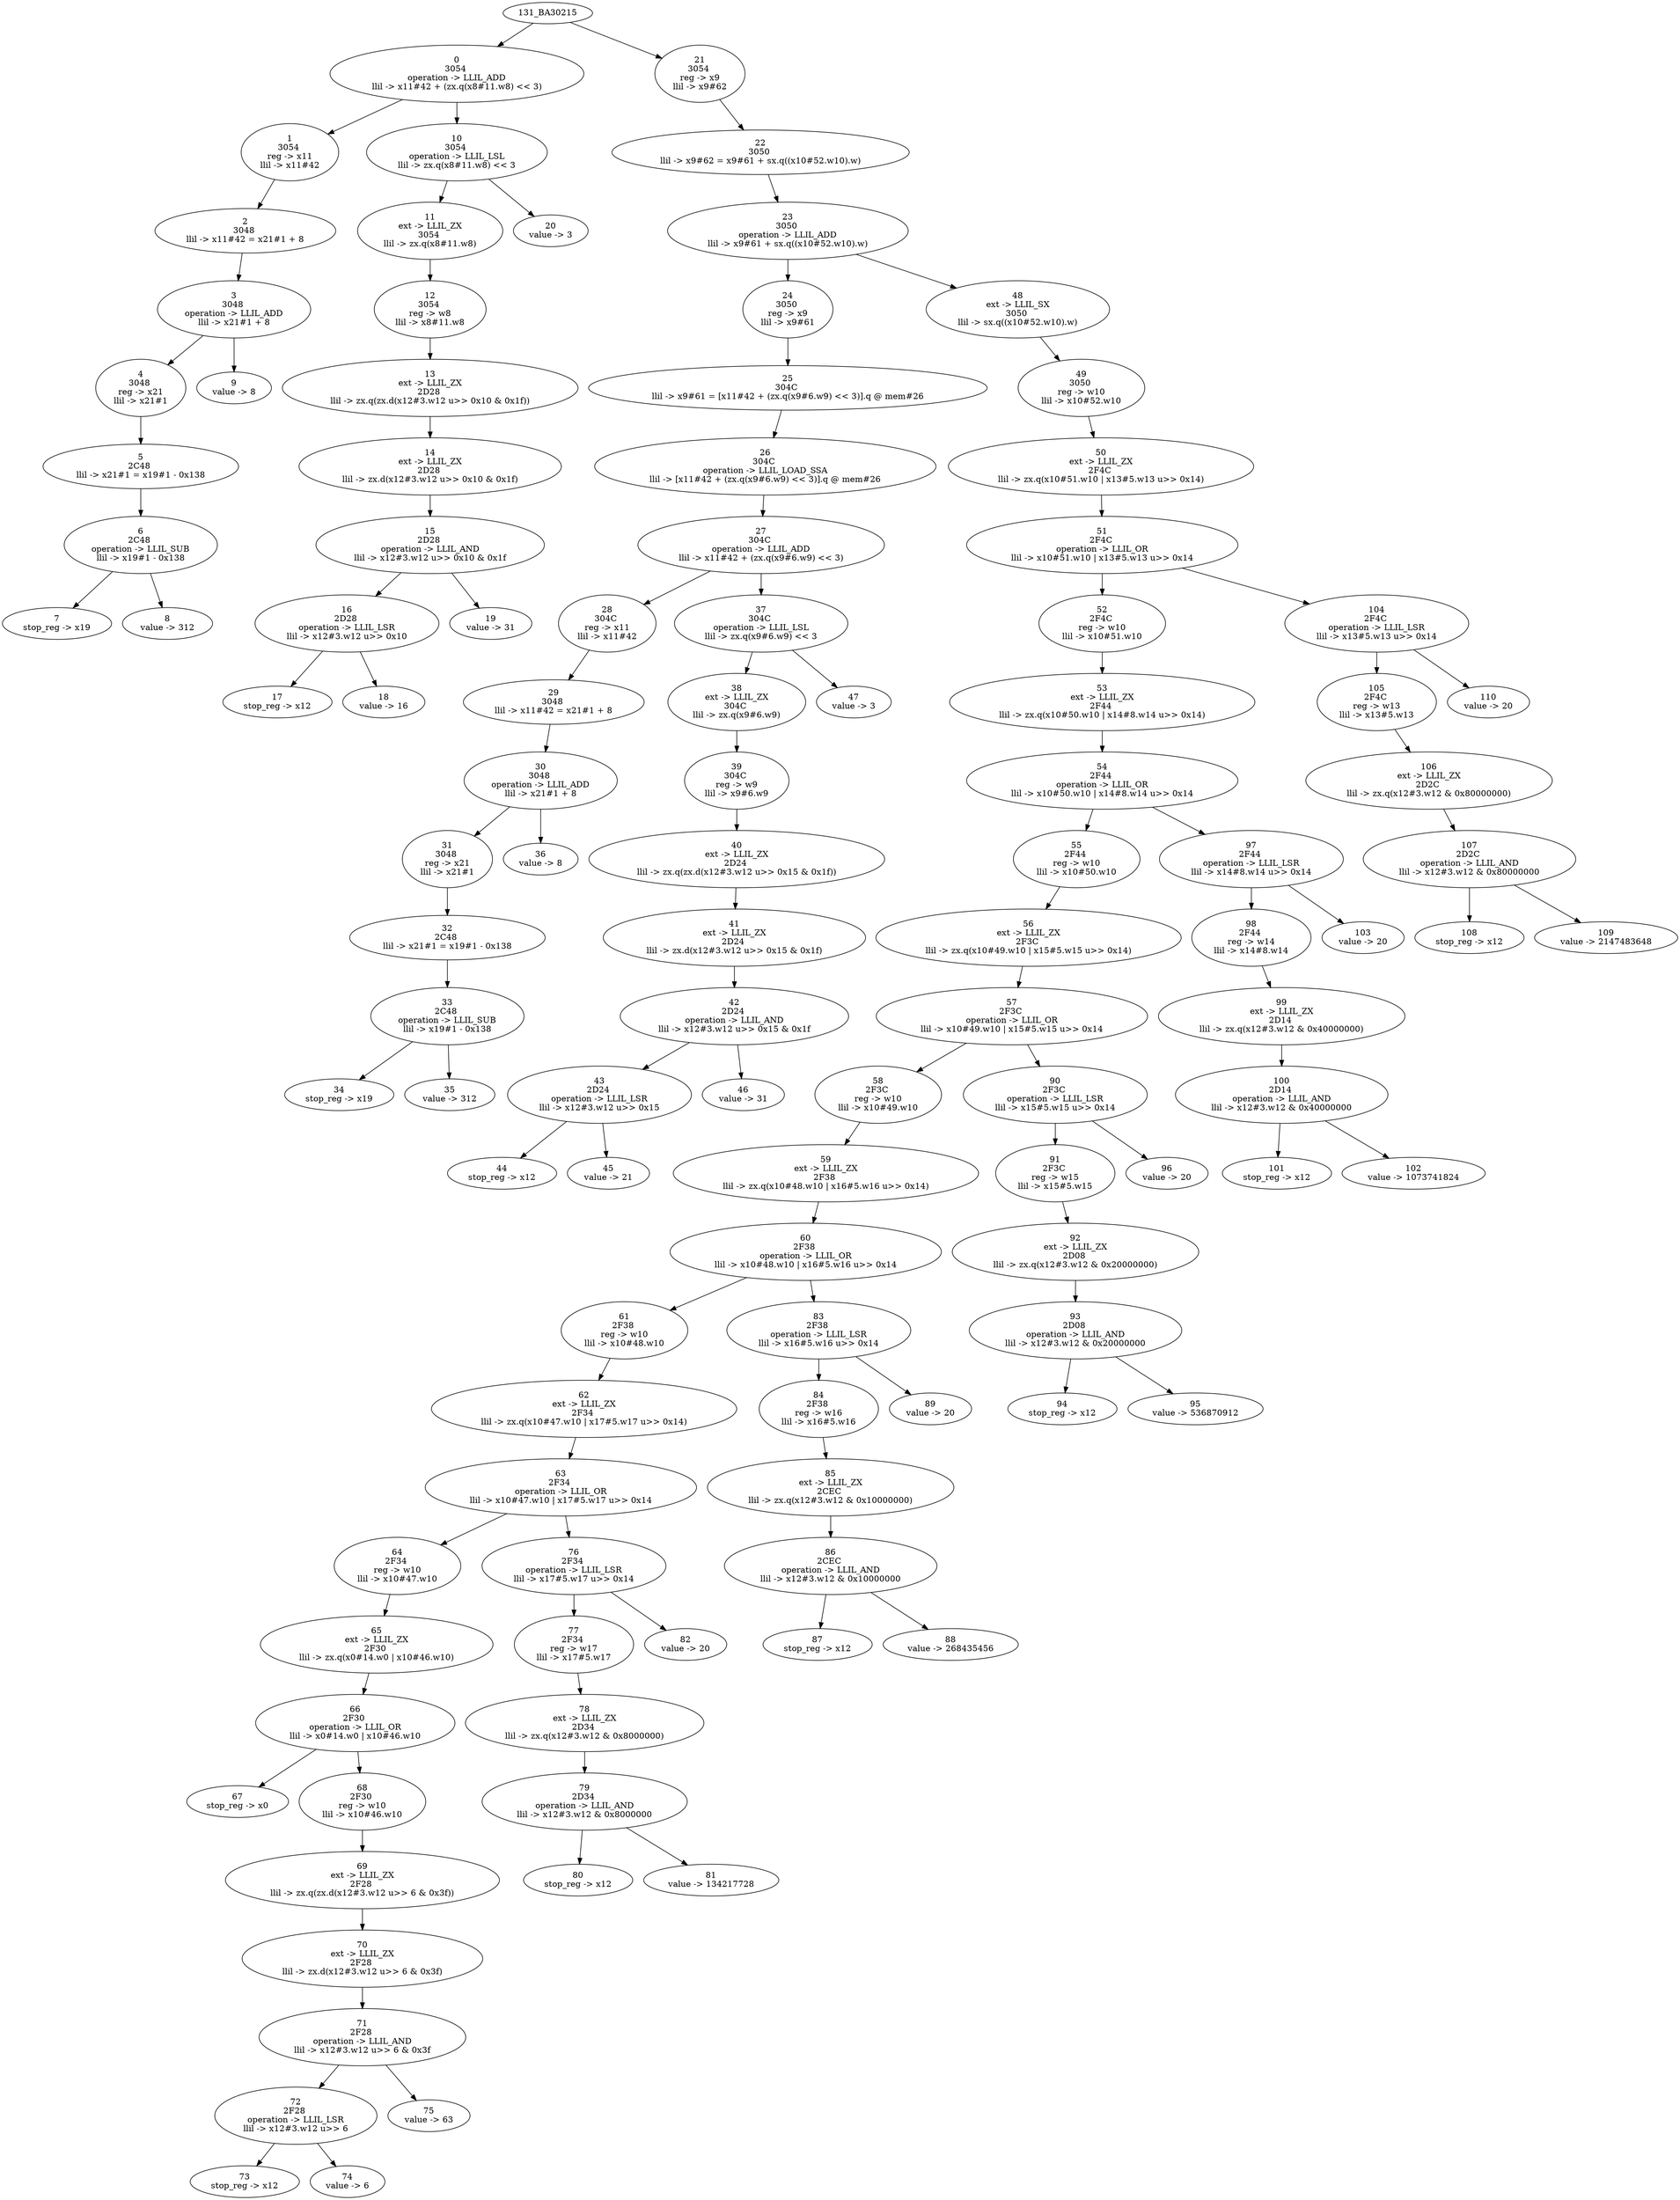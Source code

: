 // The Round Table
digraph "131_BA30215" {
	"6
2C48 
operation -> LLIL_SUB
llil -> x19#1 - 0x138
" -> "7
stop_reg -> x19
"
	"6
2C48 
operation -> LLIL_SUB
llil -> x19#1 - 0x138
" -> "8
value -> 312
"
	"5
2C48 
llil -> x21#1 = x19#1 - 0x138
" -> "6
2C48 
operation -> LLIL_SUB
llil -> x19#1 - 0x138
"
	"4
3048 
reg -> x21
llil -> x21#1
" -> "5
2C48 
llil -> x21#1 = x19#1 - 0x138
"
	"3
3048 
operation -> LLIL_ADD
llil -> x21#1 + 8
" -> "4
3048 
reg -> x21
llil -> x21#1
"
	"3
3048 
operation -> LLIL_ADD
llil -> x21#1 + 8
" -> "9
value -> 8
"
	"2
3048 
llil -> x11#42 = x21#1 + 8
" -> "3
3048 
operation -> LLIL_ADD
llil -> x21#1 + 8
"
	"1
3054 
reg -> x11
llil -> x11#42
" -> "2
3048 
llil -> x11#42 = x21#1 + 8
"
	"0
3054 
operation -> LLIL_ADD
llil -> x11#42 + (zx.q(x8#11.w8) << 3)
" -> "1
3054 
reg -> x11
llil -> x11#42
"
	"16
2D28 
operation -> LLIL_LSR
llil -> x12#3.w12 u>> 0x10
" -> "17
stop_reg -> x12
"
	"16
2D28 
operation -> LLIL_LSR
llil -> x12#3.w12 u>> 0x10
" -> "18
value -> 16
"
	"15
2D28 
operation -> LLIL_AND
llil -> x12#3.w12 u>> 0x10 & 0x1f
" -> "16
2D28 
operation -> LLIL_LSR
llil -> x12#3.w12 u>> 0x10
"
	"15
2D28 
operation -> LLIL_AND
llil -> x12#3.w12 u>> 0x10 & 0x1f
" -> "19
value -> 31
"
	"14
ext -> LLIL_ZX
2D28 
llil -> zx.d(x12#3.w12 u>> 0x10 & 0x1f)
" -> "15
2D28 
operation -> LLIL_AND
llil -> x12#3.w12 u>> 0x10 & 0x1f
"
	"13
ext -> LLIL_ZX
2D28 
llil -> zx.q(zx.d(x12#3.w12 u>> 0x10 & 0x1f))
" -> "14
ext -> LLIL_ZX
2D28 
llil -> zx.d(x12#3.w12 u>> 0x10 & 0x1f)
"
	"12
3054 
reg -> w8
llil -> x8#11.w8
" -> "13
ext -> LLIL_ZX
2D28 
llil -> zx.q(zx.d(x12#3.w12 u>> 0x10 & 0x1f))
"
	"11
ext -> LLIL_ZX
3054 
llil -> zx.q(x8#11.w8)
" -> "12
3054 
reg -> w8
llil -> x8#11.w8
"
	"10
3054 
operation -> LLIL_LSL
llil -> zx.q(x8#11.w8) << 3
" -> "11
ext -> LLIL_ZX
3054 
llil -> zx.q(x8#11.w8)
"
	"10
3054 
operation -> LLIL_LSL
llil -> zx.q(x8#11.w8) << 3
" -> "20
value -> 3
"
	"0
3054 
operation -> LLIL_ADD
llil -> x11#42 + (zx.q(x8#11.w8) << 3)
" -> "10
3054 
operation -> LLIL_LSL
llil -> zx.q(x8#11.w8) << 3
"
	"131_BA30215" -> "0
3054 
operation -> LLIL_ADD
llil -> x11#42 + (zx.q(x8#11.w8) << 3)
"
	"33
2C48 
operation -> LLIL_SUB
llil -> x19#1 - 0x138
" -> "34
stop_reg -> x19
"
	"33
2C48 
operation -> LLIL_SUB
llil -> x19#1 - 0x138
" -> "35
value -> 312
"
	"32
2C48 
llil -> x21#1 = x19#1 - 0x138
" -> "33
2C48 
operation -> LLIL_SUB
llil -> x19#1 - 0x138
"
	"31
3048 
reg -> x21
llil -> x21#1
" -> "32
2C48 
llil -> x21#1 = x19#1 - 0x138
"
	"30
3048 
operation -> LLIL_ADD
llil -> x21#1 + 8
" -> "31
3048 
reg -> x21
llil -> x21#1
"
	"30
3048 
operation -> LLIL_ADD
llil -> x21#1 + 8
" -> "36
value -> 8
"
	"29
3048 
llil -> x11#42 = x21#1 + 8
" -> "30
3048 
operation -> LLIL_ADD
llil -> x21#1 + 8
"
	"28
304C 
reg -> x11
llil -> x11#42
" -> "29
3048 
llil -> x11#42 = x21#1 + 8
"
	"27
304C 
operation -> LLIL_ADD
llil -> x11#42 + (zx.q(x9#6.w9) << 3)
" -> "28
304C 
reg -> x11
llil -> x11#42
"
	"43
2D24 
operation -> LLIL_LSR
llil -> x12#3.w12 u>> 0x15
" -> "44
stop_reg -> x12
"
	"43
2D24 
operation -> LLIL_LSR
llil -> x12#3.w12 u>> 0x15
" -> "45
value -> 21
"
	"42
2D24 
operation -> LLIL_AND
llil -> x12#3.w12 u>> 0x15 & 0x1f
" -> "43
2D24 
operation -> LLIL_LSR
llil -> x12#3.w12 u>> 0x15
"
	"42
2D24 
operation -> LLIL_AND
llil -> x12#3.w12 u>> 0x15 & 0x1f
" -> "46
value -> 31
"
	"41
ext -> LLIL_ZX
2D24 
llil -> zx.d(x12#3.w12 u>> 0x15 & 0x1f)
" -> "42
2D24 
operation -> LLIL_AND
llil -> x12#3.w12 u>> 0x15 & 0x1f
"
	"40
ext -> LLIL_ZX
2D24 
llil -> zx.q(zx.d(x12#3.w12 u>> 0x15 & 0x1f))
" -> "41
ext -> LLIL_ZX
2D24 
llil -> zx.d(x12#3.w12 u>> 0x15 & 0x1f)
"
	"39
304C 
reg -> w9
llil -> x9#6.w9
" -> "40
ext -> LLIL_ZX
2D24 
llil -> zx.q(zx.d(x12#3.w12 u>> 0x15 & 0x1f))
"
	"38
ext -> LLIL_ZX
304C 
llil -> zx.q(x9#6.w9)
" -> "39
304C 
reg -> w9
llil -> x9#6.w9
"
	"37
304C 
operation -> LLIL_LSL
llil -> zx.q(x9#6.w9) << 3
" -> "38
ext -> LLIL_ZX
304C 
llil -> zx.q(x9#6.w9)
"
	"37
304C 
operation -> LLIL_LSL
llil -> zx.q(x9#6.w9) << 3
" -> "47
value -> 3
"
	"27
304C 
operation -> LLIL_ADD
llil -> x11#42 + (zx.q(x9#6.w9) << 3)
" -> "37
304C 
operation -> LLIL_LSL
llil -> zx.q(x9#6.w9) << 3
"
	"26
304C 
operation -> LLIL_LOAD_SSA
llil -> [x11#42 + (zx.q(x9#6.w9) << 3)].q @ mem#26
" -> "27
304C 
operation -> LLIL_ADD
llil -> x11#42 + (zx.q(x9#6.w9) << 3)
"
	"25
304C 
llil -> x9#61 = [x11#42 + (zx.q(x9#6.w9) << 3)].q @ mem#26
" -> "26
304C 
operation -> LLIL_LOAD_SSA
llil -> [x11#42 + (zx.q(x9#6.w9) << 3)].q @ mem#26
"
	"24
3050 
reg -> x9
llil -> x9#61
" -> "25
304C 
llil -> x9#61 = [x11#42 + (zx.q(x9#6.w9) << 3)].q @ mem#26
"
	"23
3050 
operation -> LLIL_ADD
llil -> x9#61 + sx.q((x10#52.w10).w)
" -> "24
3050 
reg -> x9
llil -> x9#61
"
	"66
2F30 
operation -> LLIL_OR
llil -> x0#14.w0 | x10#46.w10
" -> "67
stop_reg -> x0
"
	"72
2F28 
operation -> LLIL_LSR
llil -> x12#3.w12 u>> 6
" -> "73
stop_reg -> x12
"
	"72
2F28 
operation -> LLIL_LSR
llil -> x12#3.w12 u>> 6
" -> "74
value -> 6
"
	"71
2F28 
operation -> LLIL_AND
llil -> x12#3.w12 u>> 6 & 0x3f
" -> "72
2F28 
operation -> LLIL_LSR
llil -> x12#3.w12 u>> 6
"
	"71
2F28 
operation -> LLIL_AND
llil -> x12#3.w12 u>> 6 & 0x3f
" -> "75
value -> 63
"
	"70
ext -> LLIL_ZX
2F28 
llil -> zx.d(x12#3.w12 u>> 6 & 0x3f)
" -> "71
2F28 
operation -> LLIL_AND
llil -> x12#3.w12 u>> 6 & 0x3f
"
	"69
ext -> LLIL_ZX
2F28 
llil -> zx.q(zx.d(x12#3.w12 u>> 6 & 0x3f))
" -> "70
ext -> LLIL_ZX
2F28 
llil -> zx.d(x12#3.w12 u>> 6 & 0x3f)
"
	"68
2F30 
reg -> w10
llil -> x10#46.w10
" -> "69
ext -> LLIL_ZX
2F28 
llil -> zx.q(zx.d(x12#3.w12 u>> 6 & 0x3f))
"
	"66
2F30 
operation -> LLIL_OR
llil -> x0#14.w0 | x10#46.w10
" -> "68
2F30 
reg -> w10
llil -> x10#46.w10
"
	"65
ext -> LLIL_ZX
2F30 
llil -> zx.q(x0#14.w0 | x10#46.w10)
" -> "66
2F30 
operation -> LLIL_OR
llil -> x0#14.w0 | x10#46.w10
"
	"64
2F34 
reg -> w10
llil -> x10#47.w10
" -> "65
ext -> LLIL_ZX
2F30 
llil -> zx.q(x0#14.w0 | x10#46.w10)
"
	"63
2F34 
operation -> LLIL_OR
llil -> x10#47.w10 | x17#5.w17 u>> 0x14
" -> "64
2F34 
reg -> w10
llil -> x10#47.w10
"
	"79
2D34 
operation -> LLIL_AND
llil -> x12#3.w12 & 0x8000000
" -> "80
stop_reg -> x12
"
	"79
2D34 
operation -> LLIL_AND
llil -> x12#3.w12 & 0x8000000
" -> "81
value -> 134217728
"
	"78
ext -> LLIL_ZX
2D34 
llil -> zx.q(x12#3.w12 & 0x8000000)
" -> "79
2D34 
operation -> LLIL_AND
llil -> x12#3.w12 & 0x8000000
"
	"77
2F34 
reg -> w17
llil -> x17#5.w17
" -> "78
ext -> LLIL_ZX
2D34 
llil -> zx.q(x12#3.w12 & 0x8000000)
"
	"76
2F34 
operation -> LLIL_LSR
llil -> x17#5.w17 u>> 0x14
" -> "77
2F34 
reg -> w17
llil -> x17#5.w17
"
	"76
2F34 
operation -> LLIL_LSR
llil -> x17#5.w17 u>> 0x14
" -> "82
value -> 20
"
	"63
2F34 
operation -> LLIL_OR
llil -> x10#47.w10 | x17#5.w17 u>> 0x14
" -> "76
2F34 
operation -> LLIL_LSR
llil -> x17#5.w17 u>> 0x14
"
	"62
ext -> LLIL_ZX
2F34 
llil -> zx.q(x10#47.w10 | x17#5.w17 u>> 0x14)
" -> "63
2F34 
operation -> LLIL_OR
llil -> x10#47.w10 | x17#5.w17 u>> 0x14
"
	"61
2F38 
reg -> w10
llil -> x10#48.w10
" -> "62
ext -> LLIL_ZX
2F34 
llil -> zx.q(x10#47.w10 | x17#5.w17 u>> 0x14)
"
	"60
2F38 
operation -> LLIL_OR
llil -> x10#48.w10 | x16#5.w16 u>> 0x14
" -> "61
2F38 
reg -> w10
llil -> x10#48.w10
"
	"86
2CEC 
operation -> LLIL_AND
llil -> x12#3.w12 & 0x10000000
" -> "87
stop_reg -> x12
"
	"86
2CEC 
operation -> LLIL_AND
llil -> x12#3.w12 & 0x10000000
" -> "88
value -> 268435456
"
	"85
ext -> LLIL_ZX
2CEC 
llil -> zx.q(x12#3.w12 & 0x10000000)
" -> "86
2CEC 
operation -> LLIL_AND
llil -> x12#3.w12 & 0x10000000
"
	"84
2F38 
reg -> w16
llil -> x16#5.w16
" -> "85
ext -> LLIL_ZX
2CEC 
llil -> zx.q(x12#3.w12 & 0x10000000)
"
	"83
2F38 
operation -> LLIL_LSR
llil -> x16#5.w16 u>> 0x14
" -> "84
2F38 
reg -> w16
llil -> x16#5.w16
"
	"83
2F38 
operation -> LLIL_LSR
llil -> x16#5.w16 u>> 0x14
" -> "89
value -> 20
"
	"60
2F38 
operation -> LLIL_OR
llil -> x10#48.w10 | x16#5.w16 u>> 0x14
" -> "83
2F38 
operation -> LLIL_LSR
llil -> x16#5.w16 u>> 0x14
"
	"59
ext -> LLIL_ZX
2F38 
llil -> zx.q(x10#48.w10 | x16#5.w16 u>> 0x14)
" -> "60
2F38 
operation -> LLIL_OR
llil -> x10#48.w10 | x16#5.w16 u>> 0x14
"
	"58
2F3C 
reg -> w10
llil -> x10#49.w10
" -> "59
ext -> LLIL_ZX
2F38 
llil -> zx.q(x10#48.w10 | x16#5.w16 u>> 0x14)
"
	"57
2F3C 
operation -> LLIL_OR
llil -> x10#49.w10 | x15#5.w15 u>> 0x14
" -> "58
2F3C 
reg -> w10
llil -> x10#49.w10
"
	"93
2D08 
operation -> LLIL_AND
llil -> x12#3.w12 & 0x20000000
" -> "94
stop_reg -> x12
"
	"93
2D08 
operation -> LLIL_AND
llil -> x12#3.w12 & 0x20000000
" -> "95
value -> 536870912
"
	"92
ext -> LLIL_ZX
2D08 
llil -> zx.q(x12#3.w12 & 0x20000000)
" -> "93
2D08 
operation -> LLIL_AND
llil -> x12#3.w12 & 0x20000000
"
	"91
2F3C 
reg -> w15
llil -> x15#5.w15
" -> "92
ext -> LLIL_ZX
2D08 
llil -> zx.q(x12#3.w12 & 0x20000000)
"
	"90
2F3C 
operation -> LLIL_LSR
llil -> x15#5.w15 u>> 0x14
" -> "91
2F3C 
reg -> w15
llil -> x15#5.w15
"
	"90
2F3C 
operation -> LLIL_LSR
llil -> x15#5.w15 u>> 0x14
" -> "96
value -> 20
"
	"57
2F3C 
operation -> LLIL_OR
llil -> x10#49.w10 | x15#5.w15 u>> 0x14
" -> "90
2F3C 
operation -> LLIL_LSR
llil -> x15#5.w15 u>> 0x14
"
	"56
ext -> LLIL_ZX
2F3C 
llil -> zx.q(x10#49.w10 | x15#5.w15 u>> 0x14)
" -> "57
2F3C 
operation -> LLIL_OR
llil -> x10#49.w10 | x15#5.w15 u>> 0x14
"
	"55
2F44 
reg -> w10
llil -> x10#50.w10
" -> "56
ext -> LLIL_ZX
2F3C 
llil -> zx.q(x10#49.w10 | x15#5.w15 u>> 0x14)
"
	"54
2F44 
operation -> LLIL_OR
llil -> x10#50.w10 | x14#8.w14 u>> 0x14
" -> "55
2F44 
reg -> w10
llil -> x10#50.w10
"
	"100
2D14 
operation -> LLIL_AND
llil -> x12#3.w12 & 0x40000000
" -> "101
stop_reg -> x12
"
	"100
2D14 
operation -> LLIL_AND
llil -> x12#3.w12 & 0x40000000
" -> "102
value -> 1073741824
"
	"99
ext -> LLIL_ZX
2D14 
llil -> zx.q(x12#3.w12 & 0x40000000)
" -> "100
2D14 
operation -> LLIL_AND
llil -> x12#3.w12 & 0x40000000
"
	"98
2F44 
reg -> w14
llil -> x14#8.w14
" -> "99
ext -> LLIL_ZX
2D14 
llil -> zx.q(x12#3.w12 & 0x40000000)
"
	"97
2F44 
operation -> LLIL_LSR
llil -> x14#8.w14 u>> 0x14
" -> "98
2F44 
reg -> w14
llil -> x14#8.w14
"
	"97
2F44 
operation -> LLIL_LSR
llil -> x14#8.w14 u>> 0x14
" -> "103
value -> 20
"
	"54
2F44 
operation -> LLIL_OR
llil -> x10#50.w10 | x14#8.w14 u>> 0x14
" -> "97
2F44 
operation -> LLIL_LSR
llil -> x14#8.w14 u>> 0x14
"
	"53
ext -> LLIL_ZX
2F44 
llil -> zx.q(x10#50.w10 | x14#8.w14 u>> 0x14)
" -> "54
2F44 
operation -> LLIL_OR
llil -> x10#50.w10 | x14#8.w14 u>> 0x14
"
	"52
2F4C 
reg -> w10
llil -> x10#51.w10
" -> "53
ext -> LLIL_ZX
2F44 
llil -> zx.q(x10#50.w10 | x14#8.w14 u>> 0x14)
"
	"51
2F4C 
operation -> LLIL_OR
llil -> x10#51.w10 | x13#5.w13 u>> 0x14
" -> "52
2F4C 
reg -> w10
llil -> x10#51.w10
"
	"107
2D2C 
operation -> LLIL_AND
llil -> x12#3.w12 & 0x80000000
" -> "108
stop_reg -> x12
"
	"107
2D2C 
operation -> LLIL_AND
llil -> x12#3.w12 & 0x80000000
" -> "109
value -> 2147483648
"
	"106
ext -> LLIL_ZX
2D2C 
llil -> zx.q(x12#3.w12 & 0x80000000)
" -> "107
2D2C 
operation -> LLIL_AND
llil -> x12#3.w12 & 0x80000000
"
	"105
2F4C 
reg -> w13
llil -> x13#5.w13
" -> "106
ext -> LLIL_ZX
2D2C 
llil -> zx.q(x12#3.w12 & 0x80000000)
"
	"104
2F4C 
operation -> LLIL_LSR
llil -> x13#5.w13 u>> 0x14
" -> "105
2F4C 
reg -> w13
llil -> x13#5.w13
"
	"104
2F4C 
operation -> LLIL_LSR
llil -> x13#5.w13 u>> 0x14
" -> "110
value -> 20
"
	"51
2F4C 
operation -> LLIL_OR
llil -> x10#51.w10 | x13#5.w13 u>> 0x14
" -> "104
2F4C 
operation -> LLIL_LSR
llil -> x13#5.w13 u>> 0x14
"
	"50
ext -> LLIL_ZX
2F4C 
llil -> zx.q(x10#51.w10 | x13#5.w13 u>> 0x14)
" -> "51
2F4C 
operation -> LLIL_OR
llil -> x10#51.w10 | x13#5.w13 u>> 0x14
"
	"49
3050 
reg -> w10
llil -> x10#52.w10
" -> "50
ext -> LLIL_ZX
2F4C 
llil -> zx.q(x10#51.w10 | x13#5.w13 u>> 0x14)
"
	"48
ext -> LLIL_SX
3050 
llil -> sx.q((x10#52.w10).w)
" -> "49
3050 
reg -> w10
llil -> x10#52.w10
"
	"23
3050 
operation -> LLIL_ADD
llil -> x9#61 + sx.q((x10#52.w10).w)
" -> "48
ext -> LLIL_SX
3050 
llil -> sx.q((x10#52.w10).w)
"
	"22
3050 
llil -> x9#62 = x9#61 + sx.q((x10#52.w10).w)
" -> "23
3050 
operation -> LLIL_ADD
llil -> x9#61 + sx.q((x10#52.w10).w)
"
	"21
3054 
reg -> x9
llil -> x9#62
" -> "22
3050 
llil -> x9#62 = x9#61 + sx.q((x10#52.w10).w)
"
	"131_BA30215" -> "21
3054 
reg -> x9
llil -> x9#62
"
}
